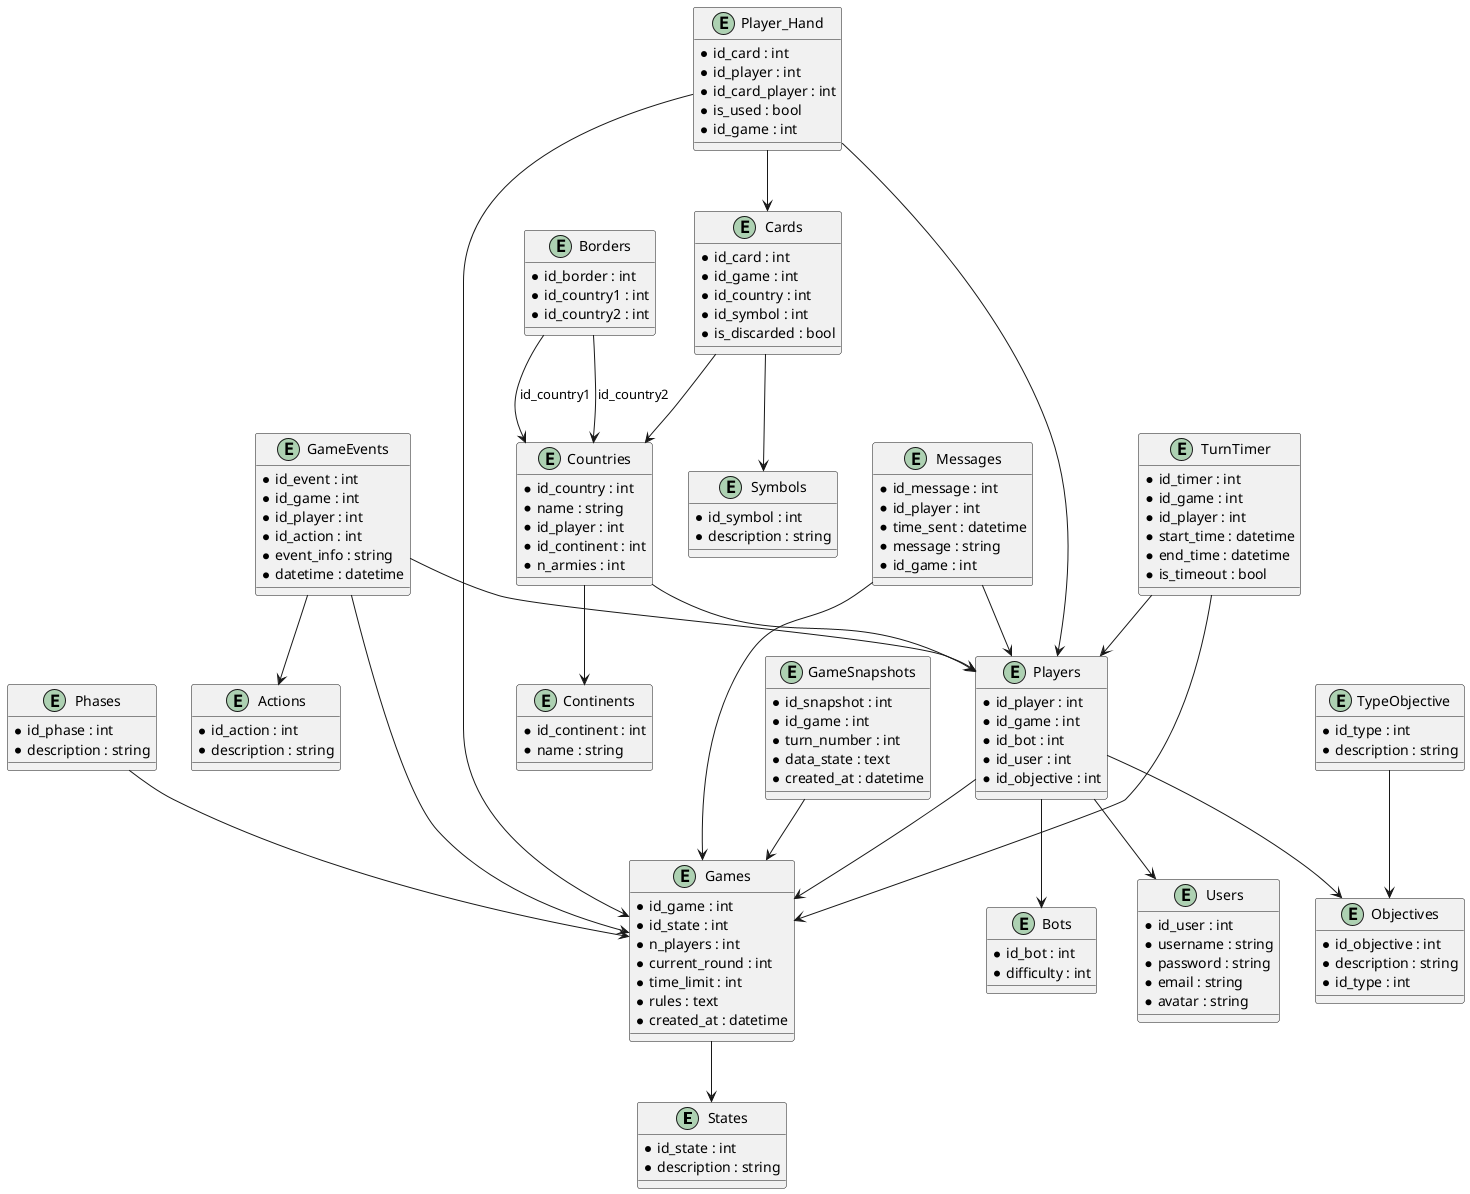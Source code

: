 @startuml

entity States {
  * id_state : int
  * description : string
}

entity Games {
  * id_game : int
  * id_state : int
  * n_players : int
  * current_round : int
  * time_limit : int
  * rules : text
  * created_at : datetime
}

entity Users {
  * id_user : int
  * username : string
  * password : string
  * email : string
  * avatar : string
}

entity Bots {
  * id_bot : int
  * difficulty : int
}

entity Players {
  * id_player : int
  * id_game : int
  * id_bot : int
  * id_user : int
  * id_objective : int
}

entity Phases {
  * id_phase : int
  * description : string
}

entity GameEvents {
  * id_event : int
  * id_game : int
  * id_player : int
  * id_action : int
  * event_info : string
  * datetime : datetime
}

entity Countries {
  * id_country : int
  * name : string
  * id_player : int
  * id_continent : int
  * n_armies : int
}

entity Continents {
  * id_continent : int
  * name : string
}

entity Borders {
  * id_border : int
  * id_country1 : int
  * id_country2 : int
}

entity Objectives {
  * id_objective : int
  * description : string
  * id_type : int
}

entity TypeObjective {
  * id_type : int
  * description : string
}

entity Cards {
  * id_card : int
  * id_game : int
  * id_country : int
  * id_symbol : int
  * is_discarded : bool 
}

entity Symbols {
  * id_symbol : int
  * description : string
}

entity Actions {
  * id_action : int
  * description : string
}

entity Messages {
  * id_message : int
  * id_player : int
  * time_sent : datetime
  * message : string
  * id_game : int
}

entity Player_Hand {
  * id_card : int
  * id_player : int
  * id_card_player : int
  * is_used : bool
  * id_game : int
}

entity GameSnapshots {
  * id_snapshot : int
  * id_game : int
  * turn_number : int
  * data_state : text
  * created_at : datetime
}

entity TurnTimer {
  * id_timer : int
  * id_game : int
  * id_player : int
  * start_time : datetime
  * end_time : datetime
  * is_timeout : bool
}

' States connection
Games --> States

' Players connections
Players --> Games
Players --> Bots
Players --> Users
Players --> Objectives

' GameEvents connections
GameEvents --> Games
GameEvents --> Players
GameEvents --> Actions

' Countries connections
Countries --> Players
Countries --> Continents

' Borders connections (each border links two countries)
Borders --> Countries : id_country1
Borders --> Countries : id_country2

' Cards connections
Cards --> Countries
Cards --> Symbols

' Messages connections
Messages --> Players
Messages --> Games

' Player_Hand connections
Player_Hand --> Cards
Player_Hand --> Players
Player_Hand --> Games

' GameSnapshots connection
GameSnapshots --> Games

' TurnTimer connections
TurnTimer --> Games
TurnTimer --> Players

' TypeObjective connections
TypeObjective --> Objectives

' Phases connections
Phases --> Games


@enduml


